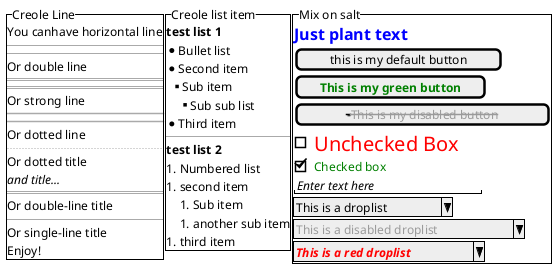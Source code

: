 @startsalt
{
    {^Creole Line
        You canhave horizontal line
        --
        ----
        Or double line
        ==
        ====
        Or strong line
        ~~
        ~~~~
        Or dotted line
        .. My title ..
        Or dotted title
        //and title...//
        ==Title==
        Or double-line title
        --another title--
        Or single-line title
        Enjoy!
    } |
    {^Creole list item
        **test list 1**
        * Bullet list
        * Second item
        ** Sub item
        *** Sub sub list
        * Third item
        ----
        **test list 2**
        # Numbered list
        # second item
        ## Sub item
        ## another sub item
        # third item
    } |
    {^Mix on salt
        ==<color:Blue>Just plant text
        [this is my default button]
        [<color:green><b>This is my green button]
        [---<color:#9a9a9a>This is my disabled button--]
        [] <size:20><color:red>Unchecked Box
        [X] <color:green>Checked box
        "//Enter text here//    "
        ^This is a droplist^
        ^<color:#9a9a9a>This is a disabled droplist^
        ^<color:red><b><i>This is a red droplist^
    }
}
@endsalt